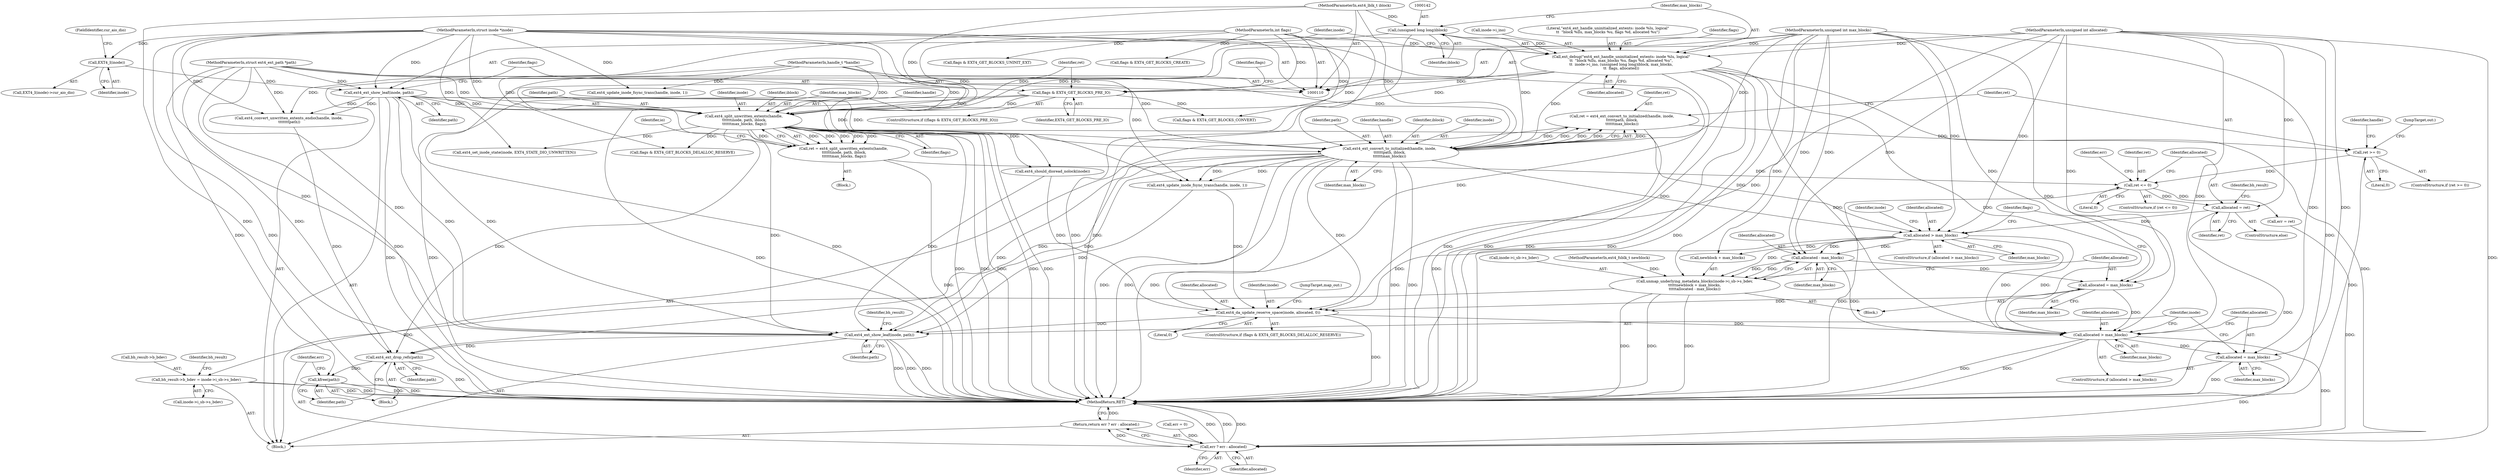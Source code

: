 digraph "0_linux_744692dc059845b2a3022119871846e74d4f6e11_0@API" {
"1000262" [label="(Call,allocated - max_blocks)"];
"1000249" [label="(Call,allocated > max_blocks)"];
"1000243" [label="(Call,allocated = ret)"];
"1000234" [label="(Call,ret <= 0)"];
"1000225" [label="(Call,ret >= 0)"];
"1000216" [label="(Call,ret = ext4_ext_convert_to_initialized(handle, inode,\n\t\t\t\t\t\tpath, iblock,\n\t\t\t\t\t\tmax_blocks))"];
"1000218" [label="(Call,ext4_ext_convert_to_initialized(handle, inode,\n\t\t\t\t\t\tpath, iblock,\n\t\t\t\t\t\tmax_blocks))"];
"1000111" [label="(MethodParameterIn,handle_t *handle)"];
"1000147" [label="(Call,ext4_ext_show_leaf(inode, path))"];
"1000133" [label="(Call,EXT4_I(inode))"];
"1000112" [label="(MethodParameterIn,struct inode *inode)"];
"1000115" [label="(MethodParameterIn,struct ext4_ext_path *path)"];
"1000141" [label="(Call,(unsigned long long)iblock)"];
"1000113" [label="(MethodParameterIn,ext4_lblk_t iblock)"];
"1000136" [label="(Call,ext_debug(\"ext4_ext_handle_uninitialized_extents: inode %lu, logical\"\n\t\t  \"block %llu, max_blocks %u, flags %d, allocated %u\",\n\t\t  inode->i_ino, (unsigned long long)iblock, max_blocks,\n\t\t  flags, allocated))"];
"1000114" [label="(MethodParameterIn,unsigned int max_blocks)"];
"1000116" [label="(MethodParameterIn,int flags)"];
"1000117" [label="(MethodParameterIn,unsigned int allocated)"];
"1000155" [label="(Call,ret = ext4_split_unwritten_extents(handle,\n \t\t\t\t\t\tinode, path, iblock,\n \t\t\t\t\t\tmax_blocks, flags))"];
"1000157" [label="(Call,ext4_split_unwritten_extents(handle,\n \t\t\t\t\t\tinode, path, iblock,\n \t\t\t\t\t\tmax_blocks, flags))"];
"1000151" [label="(Call,flags & EXT4_GET_BLOCKS_PRE_IO)"];
"1000253" [label="(Call,unmap_underlying_metadata_blocks(inode->i_sb->s_bdev,\n\t\t\t\t\tnewblock + max_blocks,\n\t\t\t\t\tallocated - max_blocks))"];
"1000290" [label="(Call,bh_result->b_bdev = inode->i_sb->s_bdev)"];
"1000265" [label="(Call,allocated = max_blocks)"];
"1000272" [label="(Call,ext4_da_update_reserve_space(inode, allocated, 0))"];
"1000281" [label="(Call,allocated > max_blocks)"];
"1000284" [label="(Call,allocated = max_blocks)"];
"1000313" [label="(Call,err ? err : allocated)"];
"1000312" [label="(Return,return err ? err : allocated;)"];
"1000287" [label="(Call,ext4_ext_show_leaf(inode, path))"];
"1000308" [label="(Call,ext4_ext_drop_refs(path))"];
"1000310" [label="(Call,kfree(path))"];
"1000160" [label="(Identifier,path)"];
"1000222" [label="(Identifier,iblock)"];
"1000310" [label="(Call,kfree(path))"];
"1000133" [label="(Call,EXT4_I(inode))"];
"1000273" [label="(Identifier,inode)"];
"1000216" [label="(Call,ret = ext4_ext_convert_to_initialized(handle, inode,\n\t\t\t\t\t\tpath, iblock,\n\t\t\t\t\t\tmax_blocks))"];
"1000242" [label="(ControlStructure,else)"];
"1000132" [label="(Call,EXT4_I(inode)->cur_aio_dio)"];
"1000269" [label="(Call,flags & EXT4_GET_BLOCKS_DELALLOC_RESERVE)"];
"1000315" [label="(Identifier,err)"];
"1000307" [label="(Block,)"];
"1000316" [label="(Identifier,allocated)"];
"1000287" [label="(Call,ext4_ext_show_leaf(inode, path))"];
"1000149" [label="(Identifier,path)"];
"1000226" [label="(Identifier,ret)"];
"1000225" [label="(Call,ret >= 0)"];
"1000220" [label="(Identifier,inode)"];
"1000223" [label="(Identifier,max_blocks)"];
"1000120" [label="(Block,)"];
"1000238" [label="(Call,err = ret)"];
"1000291" [label="(Call,bh_result->b_bdev)"];
"1000280" [label="(ControlStructure,if (allocated > max_blocks))"];
"1000267" [label="(Identifier,max_blocks)"];
"1000119" [label="(MethodParameterIn,ext4_fsblk_t newblock)"];
"1000266" [label="(Identifier,allocated)"];
"1000159" [label="(Identifier,inode)"];
"1000208" [label="(Call,flags & EXT4_GET_BLOCKS_CREATE)"];
"1000270" [label="(Identifier,flags)"];
"1000116" [label="(MethodParameterIn,int flags)"];
"1000236" [label="(Literal,0)"];
"1000253" [label="(Call,unmap_underlying_metadata_blocks(inode->i_sb->s_bdev,\n\t\t\t\t\tnewblock + max_blocks,\n\t\t\t\t\tallocated - max_blocks))"];
"1000251" [label="(Identifier,max_blocks)"];
"1000272" [label="(Call,ext4_da_update_reserve_space(inode, allocated, 0))"];
"1000314" [label="(Identifier,err)"];
"1000126" [label="(Call,err = 0)"];
"1000152" [label="(Identifier,flags)"];
"1000154" [label="(Block,)"];
"1000268" [label="(ControlStructure,if (flags & EXT4_GET_BLOCKS_DELALLOC_RESERVE))"];
"1000264" [label="(Identifier,max_blocks)"];
"1000111" [label="(MethodParameterIn,handle_t *handle)"];
"1000262" [label="(Call,allocated - max_blocks)"];
"1000217" [label="(Identifier,ret)"];
"1000309" [label="(Identifier,path)"];
"1000148" [label="(Identifier,inode)"];
"1000235" [label="(Identifier,ret)"];
"1000289" [label="(Identifier,path)"];
"1000256" [label="(Identifier,inode)"];
"1000283" [label="(Identifier,max_blocks)"];
"1000286" [label="(Identifier,max_blocks)"];
"1000188" [label="(Call,ext4_convert_unwritten_extents_endio(handle, inode,\n \t\t\t\t\t\t\tpath))"];
"1000156" [label="(Identifier,ret)"];
"1000284" [label="(Call,allocated = max_blocks)"];
"1000134" [label="(Identifier,inode)"];
"1000145" [label="(Identifier,flags)"];
"1000285" [label="(Identifier,allocated)"];
"1000250" [label="(Identifier,allocated)"];
"1000161" [label="(Identifier,iblock)"];
"1000249" [label="(Call,allocated > max_blocks)"];
"1000141" [label="(Call,(unsigned long long)iblock)"];
"1000239" [label="(Identifier,err)"];
"1000313" [label="(Call,err ? err : allocated)"];
"1000281" [label="(Call,allocated > max_blocks)"];
"1000218" [label="(Call,ext4_ext_convert_to_initialized(handle, inode,\n\t\t\t\t\t\tpath, iblock,\n\t\t\t\t\t\tmax_blocks))"];
"1000221" [label="(Identifier,path)"];
"1000276" [label="(JumpTarget,map_out:)"];
"1000136" [label="(Call,ext_debug(\"ext4_ext_handle_uninitialized_extents: inode %lu, logical\"\n\t\t  \"block %llu, max_blocks %u, flags %d, allocated %u\",\n\t\t  inode->i_ino, (unsigned long long)iblock, max_blocks,\n\t\t  flags, allocated))"];
"1000151" [label="(Call,flags & EXT4_GET_BLOCKS_PRE_IO)"];
"1000229" [label="(Identifier,handle)"];
"1000244" [label="(Identifier,allocated)"];
"1000233" [label="(ControlStructure,if (ret <= 0))"];
"1000153" [label="(Identifier,EXT4_GET_BLOCKS_PRE_IO)"];
"1000219" [label="(Identifier,handle)"];
"1000274" [label="(Identifier,allocated)"];
"1000232" [label="(JumpTarget,out:)"];
"1000162" [label="(Identifier,max_blocks)"];
"1000265" [label="(Call,allocated = max_blocks)"];
"1000202" [label="(Call,flags & EXT4_GET_BLOCKS_UNINIT_EXT)"];
"1000275" [label="(Literal,0)"];
"1000150" [label="(ControlStructure,if ((flags & EXT4_GET_BLOCKS_PRE_IO)))"];
"1000245" [label="(Identifier,ret)"];
"1000143" [label="(Identifier,iblock)"];
"1000308" [label="(Call,ext4_ext_drop_refs(path))"];
"1000224" [label="(ControlStructure,if (ret >= 0))"];
"1000290" [label="(Call,bh_result->b_bdev = inode->i_sb->s_bdev)"];
"1000172" [label="(Call,ext4_set_inode_state(inode, EXT4_STATE_DIO_UNWRITTEN))"];
"1000144" [label="(Identifier,max_blocks)"];
"1000317" [label="(MethodReturn,RET)"];
"1000182" [label="(Call,flags & EXT4_GET_BLOCKS_CONVERT)"];
"1000117" [label="(MethodParameterIn,unsigned int allocated)"];
"1000114" [label="(MethodParameterIn,unsigned int max_blocks)"];
"1000183" [label="(Identifier,flags)"];
"1000247" [label="(Identifier,bh_result)"];
"1000138" [label="(Call,inode->i_ino)"];
"1000234" [label="(Call,ret <= 0)"];
"1000163" [label="(Identifier,flags)"];
"1000294" [label="(Call,inode->i_sb->s_bdev)"];
"1000248" [label="(ControlStructure,if (allocated > max_blocks))"];
"1000263" [label="(Identifier,allocated)"];
"1000113" [label="(MethodParameterIn,ext4_lblk_t iblock)"];
"1000292" [label="(Identifier,bh_result)"];
"1000137" [label="(Literal,\"ext4_ext_handle_uninitialized_extents: inode %lu, logical\"\n\t\t  \"block %llu, max_blocks %u, flags %d, allocated %u\")"];
"1000158" [label="(Identifier,handle)"];
"1000254" [label="(Call,inode->i_sb->s_bdev)"];
"1000312" [label="(Return,return err ? err : allocated;)"];
"1000196" [label="(Call,ext4_update_inode_fsync_trans(handle, inode, 1))"];
"1000282" [label="(Identifier,allocated)"];
"1000157" [label="(Call,ext4_split_unwritten_extents(handle,\n \t\t\t\t\t\tinode, path, iblock,\n \t\t\t\t\t\tmax_blocks, flags))"];
"1000228" [label="(Call,ext4_update_inode_fsync_trans(handle, inode, 1))"];
"1000176" [label="(Call,ext4_should_dioread_nolock(inode))"];
"1000252" [label="(Block,)"];
"1000227" [label="(Literal,0)"];
"1000311" [label="(Identifier,path)"];
"1000146" [label="(Identifier,allocated)"];
"1000259" [label="(Call,newblock + max_blocks)"];
"1000115" [label="(MethodParameterIn,struct ext4_ext_path *path)"];
"1000147" [label="(Call,ext4_ext_show_leaf(inode, path))"];
"1000288" [label="(Identifier,inode)"];
"1000155" [label="(Call,ret = ext4_split_unwritten_extents(handle,\n \t\t\t\t\t\tinode, path, iblock,\n \t\t\t\t\t\tmax_blocks, flags))"];
"1000112" [label="(MethodParameterIn,struct inode *inode)"];
"1000135" [label="(FieldIdentifier,cur_aio_dio)"];
"1000165" [label="(Identifier,io)"];
"1000301" [label="(Identifier,bh_result)"];
"1000243" [label="(Call,allocated = ret)"];
"1000262" -> "1000253"  [label="AST: "];
"1000262" -> "1000264"  [label="CFG: "];
"1000263" -> "1000262"  [label="AST: "];
"1000264" -> "1000262"  [label="AST: "];
"1000253" -> "1000262"  [label="CFG: "];
"1000262" -> "1000253"  [label="DDG: "];
"1000262" -> "1000253"  [label="DDG: "];
"1000249" -> "1000262"  [label="DDG: "];
"1000249" -> "1000262"  [label="DDG: "];
"1000117" -> "1000262"  [label="DDG: "];
"1000114" -> "1000262"  [label="DDG: "];
"1000262" -> "1000265"  [label="DDG: "];
"1000262" -> "1000281"  [label="DDG: "];
"1000249" -> "1000248"  [label="AST: "];
"1000249" -> "1000251"  [label="CFG: "];
"1000250" -> "1000249"  [label="AST: "];
"1000251" -> "1000249"  [label="AST: "];
"1000256" -> "1000249"  [label="CFG: "];
"1000270" -> "1000249"  [label="CFG: "];
"1000243" -> "1000249"  [label="DDG: "];
"1000117" -> "1000249"  [label="DDG: "];
"1000218" -> "1000249"  [label="DDG: "];
"1000157" -> "1000249"  [label="DDG: "];
"1000114" -> "1000249"  [label="DDG: "];
"1000249" -> "1000253"  [label="DDG: "];
"1000249" -> "1000259"  [label="DDG: "];
"1000249" -> "1000272"  [label="DDG: "];
"1000249" -> "1000281"  [label="DDG: "];
"1000249" -> "1000281"  [label="DDG: "];
"1000243" -> "1000242"  [label="AST: "];
"1000243" -> "1000245"  [label="CFG: "];
"1000244" -> "1000243"  [label="AST: "];
"1000245" -> "1000243"  [label="AST: "];
"1000247" -> "1000243"  [label="CFG: "];
"1000243" -> "1000317"  [label="DDG: "];
"1000234" -> "1000243"  [label="DDG: "];
"1000117" -> "1000243"  [label="DDG: "];
"1000234" -> "1000233"  [label="AST: "];
"1000234" -> "1000236"  [label="CFG: "];
"1000235" -> "1000234"  [label="AST: "];
"1000236" -> "1000234"  [label="AST: "];
"1000239" -> "1000234"  [label="CFG: "];
"1000244" -> "1000234"  [label="CFG: "];
"1000234" -> "1000317"  [label="DDG: "];
"1000225" -> "1000234"  [label="DDG: "];
"1000155" -> "1000234"  [label="DDG: "];
"1000234" -> "1000238"  [label="DDG: "];
"1000225" -> "1000224"  [label="AST: "];
"1000225" -> "1000227"  [label="CFG: "];
"1000226" -> "1000225"  [label="AST: "];
"1000227" -> "1000225"  [label="AST: "];
"1000229" -> "1000225"  [label="CFG: "];
"1000232" -> "1000225"  [label="CFG: "];
"1000225" -> "1000317"  [label="DDG: "];
"1000216" -> "1000225"  [label="DDG: "];
"1000216" -> "1000120"  [label="AST: "];
"1000216" -> "1000218"  [label="CFG: "];
"1000217" -> "1000216"  [label="AST: "];
"1000218" -> "1000216"  [label="AST: "];
"1000226" -> "1000216"  [label="CFG: "];
"1000216" -> "1000317"  [label="DDG: "];
"1000218" -> "1000216"  [label="DDG: "];
"1000218" -> "1000216"  [label="DDG: "];
"1000218" -> "1000216"  [label="DDG: "];
"1000218" -> "1000216"  [label="DDG: "];
"1000218" -> "1000216"  [label="DDG: "];
"1000218" -> "1000223"  [label="CFG: "];
"1000219" -> "1000218"  [label="AST: "];
"1000220" -> "1000218"  [label="AST: "];
"1000221" -> "1000218"  [label="AST: "];
"1000222" -> "1000218"  [label="AST: "];
"1000223" -> "1000218"  [label="AST: "];
"1000218" -> "1000317"  [label="DDG: "];
"1000218" -> "1000317"  [label="DDG: "];
"1000218" -> "1000317"  [label="DDG: "];
"1000218" -> "1000317"  [label="DDG: "];
"1000218" -> "1000317"  [label="DDG: "];
"1000111" -> "1000218"  [label="DDG: "];
"1000147" -> "1000218"  [label="DDG: "];
"1000147" -> "1000218"  [label="DDG: "];
"1000112" -> "1000218"  [label="DDG: "];
"1000115" -> "1000218"  [label="DDG: "];
"1000141" -> "1000218"  [label="DDG: "];
"1000113" -> "1000218"  [label="DDG: "];
"1000136" -> "1000218"  [label="DDG: "];
"1000114" -> "1000218"  [label="DDG: "];
"1000218" -> "1000228"  [label="DDG: "];
"1000218" -> "1000228"  [label="DDG: "];
"1000218" -> "1000272"  [label="DDG: "];
"1000218" -> "1000287"  [label="DDG: "];
"1000218" -> "1000287"  [label="DDG: "];
"1000218" -> "1000308"  [label="DDG: "];
"1000111" -> "1000110"  [label="AST: "];
"1000111" -> "1000317"  [label="DDG: "];
"1000111" -> "1000157"  [label="DDG: "];
"1000111" -> "1000188"  [label="DDG: "];
"1000111" -> "1000196"  [label="DDG: "];
"1000111" -> "1000228"  [label="DDG: "];
"1000147" -> "1000120"  [label="AST: "];
"1000147" -> "1000149"  [label="CFG: "];
"1000148" -> "1000147"  [label="AST: "];
"1000149" -> "1000147"  [label="AST: "];
"1000152" -> "1000147"  [label="CFG: "];
"1000147" -> "1000317"  [label="DDG: "];
"1000133" -> "1000147"  [label="DDG: "];
"1000112" -> "1000147"  [label="DDG: "];
"1000115" -> "1000147"  [label="DDG: "];
"1000147" -> "1000157"  [label="DDG: "];
"1000147" -> "1000157"  [label="DDG: "];
"1000147" -> "1000188"  [label="DDG: "];
"1000147" -> "1000188"  [label="DDG: "];
"1000147" -> "1000287"  [label="DDG: "];
"1000147" -> "1000287"  [label="DDG: "];
"1000133" -> "1000132"  [label="AST: "];
"1000133" -> "1000134"  [label="CFG: "];
"1000134" -> "1000133"  [label="AST: "];
"1000135" -> "1000133"  [label="CFG: "];
"1000112" -> "1000133"  [label="DDG: "];
"1000112" -> "1000110"  [label="AST: "];
"1000112" -> "1000317"  [label="DDG: "];
"1000112" -> "1000157"  [label="DDG: "];
"1000112" -> "1000172"  [label="DDG: "];
"1000112" -> "1000176"  [label="DDG: "];
"1000112" -> "1000188"  [label="DDG: "];
"1000112" -> "1000196"  [label="DDG: "];
"1000112" -> "1000228"  [label="DDG: "];
"1000112" -> "1000272"  [label="DDG: "];
"1000112" -> "1000287"  [label="DDG: "];
"1000115" -> "1000110"  [label="AST: "];
"1000115" -> "1000317"  [label="DDG: "];
"1000115" -> "1000157"  [label="DDG: "];
"1000115" -> "1000188"  [label="DDG: "];
"1000115" -> "1000287"  [label="DDG: "];
"1000115" -> "1000308"  [label="DDG: "];
"1000115" -> "1000310"  [label="DDG: "];
"1000141" -> "1000136"  [label="AST: "];
"1000141" -> "1000143"  [label="CFG: "];
"1000142" -> "1000141"  [label="AST: "];
"1000143" -> "1000141"  [label="AST: "];
"1000144" -> "1000141"  [label="CFG: "];
"1000141" -> "1000317"  [label="DDG: "];
"1000141" -> "1000136"  [label="DDG: "];
"1000113" -> "1000141"  [label="DDG: "];
"1000141" -> "1000157"  [label="DDG: "];
"1000113" -> "1000110"  [label="AST: "];
"1000113" -> "1000317"  [label="DDG: "];
"1000113" -> "1000157"  [label="DDG: "];
"1000136" -> "1000120"  [label="AST: "];
"1000136" -> "1000146"  [label="CFG: "];
"1000137" -> "1000136"  [label="AST: "];
"1000138" -> "1000136"  [label="AST: "];
"1000144" -> "1000136"  [label="AST: "];
"1000145" -> "1000136"  [label="AST: "];
"1000146" -> "1000136"  [label="AST: "];
"1000148" -> "1000136"  [label="CFG: "];
"1000136" -> "1000317"  [label="DDG: "];
"1000136" -> "1000317"  [label="DDG: "];
"1000136" -> "1000317"  [label="DDG: "];
"1000136" -> "1000317"  [label="DDG: "];
"1000114" -> "1000136"  [label="DDG: "];
"1000116" -> "1000136"  [label="DDG: "];
"1000117" -> "1000136"  [label="DDG: "];
"1000136" -> "1000151"  [label="DDG: "];
"1000136" -> "1000157"  [label="DDG: "];
"1000136" -> "1000281"  [label="DDG: "];
"1000136" -> "1000281"  [label="DDG: "];
"1000136" -> "1000313"  [label="DDG: "];
"1000114" -> "1000110"  [label="AST: "];
"1000114" -> "1000317"  [label="DDG: "];
"1000114" -> "1000157"  [label="DDG: "];
"1000114" -> "1000253"  [label="DDG: "];
"1000114" -> "1000259"  [label="DDG: "];
"1000114" -> "1000265"  [label="DDG: "];
"1000114" -> "1000281"  [label="DDG: "];
"1000114" -> "1000284"  [label="DDG: "];
"1000116" -> "1000110"  [label="AST: "];
"1000116" -> "1000317"  [label="DDG: "];
"1000116" -> "1000151"  [label="DDG: "];
"1000116" -> "1000157"  [label="DDG: "];
"1000116" -> "1000182"  [label="DDG: "];
"1000116" -> "1000202"  [label="DDG: "];
"1000116" -> "1000208"  [label="DDG: "];
"1000116" -> "1000269"  [label="DDG: "];
"1000117" -> "1000110"  [label="AST: "];
"1000117" -> "1000317"  [label="DDG: "];
"1000117" -> "1000265"  [label="DDG: "];
"1000117" -> "1000272"  [label="DDG: "];
"1000117" -> "1000281"  [label="DDG: "];
"1000117" -> "1000284"  [label="DDG: "];
"1000117" -> "1000313"  [label="DDG: "];
"1000155" -> "1000154"  [label="AST: "];
"1000155" -> "1000157"  [label="CFG: "];
"1000156" -> "1000155"  [label="AST: "];
"1000157" -> "1000155"  [label="AST: "];
"1000165" -> "1000155"  [label="CFG: "];
"1000155" -> "1000317"  [label="DDG: "];
"1000157" -> "1000155"  [label="DDG: "];
"1000157" -> "1000155"  [label="DDG: "];
"1000157" -> "1000155"  [label="DDG: "];
"1000157" -> "1000155"  [label="DDG: "];
"1000157" -> "1000155"  [label="DDG: "];
"1000157" -> "1000155"  [label="DDG: "];
"1000157" -> "1000163"  [label="CFG: "];
"1000158" -> "1000157"  [label="AST: "];
"1000159" -> "1000157"  [label="AST: "];
"1000160" -> "1000157"  [label="AST: "];
"1000161" -> "1000157"  [label="AST: "];
"1000162" -> "1000157"  [label="AST: "];
"1000163" -> "1000157"  [label="AST: "];
"1000157" -> "1000317"  [label="DDG: "];
"1000157" -> "1000317"  [label="DDG: "];
"1000157" -> "1000317"  [label="DDG: "];
"1000157" -> "1000317"  [label="DDG: "];
"1000157" -> "1000317"  [label="DDG: "];
"1000151" -> "1000157"  [label="DDG: "];
"1000157" -> "1000172"  [label="DDG: "];
"1000157" -> "1000176"  [label="DDG: "];
"1000157" -> "1000269"  [label="DDG: "];
"1000157" -> "1000287"  [label="DDG: "];
"1000157" -> "1000308"  [label="DDG: "];
"1000151" -> "1000150"  [label="AST: "];
"1000151" -> "1000153"  [label="CFG: "];
"1000152" -> "1000151"  [label="AST: "];
"1000153" -> "1000151"  [label="AST: "];
"1000156" -> "1000151"  [label="CFG: "];
"1000183" -> "1000151"  [label="CFG: "];
"1000151" -> "1000317"  [label="DDG: "];
"1000151" -> "1000317"  [label="DDG: "];
"1000151" -> "1000182"  [label="DDG: "];
"1000253" -> "1000252"  [label="AST: "];
"1000254" -> "1000253"  [label="AST: "];
"1000259" -> "1000253"  [label="AST: "];
"1000266" -> "1000253"  [label="CFG: "];
"1000253" -> "1000317"  [label="DDG: "];
"1000253" -> "1000317"  [label="DDG: "];
"1000253" -> "1000317"  [label="DDG: "];
"1000119" -> "1000253"  [label="DDG: "];
"1000253" -> "1000290"  [label="DDG: "];
"1000290" -> "1000120"  [label="AST: "];
"1000290" -> "1000294"  [label="CFG: "];
"1000291" -> "1000290"  [label="AST: "];
"1000294" -> "1000290"  [label="AST: "];
"1000301" -> "1000290"  [label="CFG: "];
"1000290" -> "1000317"  [label="DDG: "];
"1000290" -> "1000317"  [label="DDG: "];
"1000265" -> "1000252"  [label="AST: "];
"1000265" -> "1000267"  [label="CFG: "];
"1000266" -> "1000265"  [label="AST: "];
"1000267" -> "1000265"  [label="AST: "];
"1000270" -> "1000265"  [label="CFG: "];
"1000265" -> "1000272"  [label="DDG: "];
"1000265" -> "1000281"  [label="DDG: "];
"1000272" -> "1000268"  [label="AST: "];
"1000272" -> "1000275"  [label="CFG: "];
"1000273" -> "1000272"  [label="AST: "];
"1000274" -> "1000272"  [label="AST: "];
"1000275" -> "1000272"  [label="AST: "];
"1000276" -> "1000272"  [label="CFG: "];
"1000272" -> "1000317"  [label="DDG: "];
"1000176" -> "1000272"  [label="DDG: "];
"1000228" -> "1000272"  [label="DDG: "];
"1000272" -> "1000281"  [label="DDG: "];
"1000272" -> "1000287"  [label="DDG: "];
"1000281" -> "1000280"  [label="AST: "];
"1000281" -> "1000283"  [label="CFG: "];
"1000282" -> "1000281"  [label="AST: "];
"1000283" -> "1000281"  [label="AST: "];
"1000285" -> "1000281"  [label="CFG: "];
"1000288" -> "1000281"  [label="CFG: "];
"1000281" -> "1000317"  [label="DDG: "];
"1000281" -> "1000317"  [label="DDG: "];
"1000281" -> "1000284"  [label="DDG: "];
"1000281" -> "1000313"  [label="DDG: "];
"1000284" -> "1000280"  [label="AST: "];
"1000284" -> "1000286"  [label="CFG: "];
"1000285" -> "1000284"  [label="AST: "];
"1000286" -> "1000284"  [label="AST: "];
"1000288" -> "1000284"  [label="CFG: "];
"1000284" -> "1000317"  [label="DDG: "];
"1000284" -> "1000313"  [label="DDG: "];
"1000313" -> "1000312"  [label="AST: "];
"1000313" -> "1000315"  [label="CFG: "];
"1000313" -> "1000316"  [label="CFG: "];
"1000314" -> "1000313"  [label="AST: "];
"1000315" -> "1000313"  [label="AST: "];
"1000316" -> "1000313"  [label="AST: "];
"1000312" -> "1000313"  [label="CFG: "];
"1000313" -> "1000317"  [label="DDG: "];
"1000313" -> "1000317"  [label="DDG: "];
"1000313" -> "1000317"  [label="DDG: "];
"1000313" -> "1000312"  [label="DDG: "];
"1000238" -> "1000313"  [label="DDG: "];
"1000126" -> "1000313"  [label="DDG: "];
"1000312" -> "1000120"  [label="AST: "];
"1000317" -> "1000312"  [label="CFG: "];
"1000312" -> "1000317"  [label="DDG: "];
"1000287" -> "1000120"  [label="AST: "];
"1000287" -> "1000289"  [label="CFG: "];
"1000288" -> "1000287"  [label="AST: "];
"1000289" -> "1000287"  [label="AST: "];
"1000292" -> "1000287"  [label="CFG: "];
"1000287" -> "1000317"  [label="DDG: "];
"1000287" -> "1000317"  [label="DDG: "];
"1000287" -> "1000317"  [label="DDG: "];
"1000176" -> "1000287"  [label="DDG: "];
"1000228" -> "1000287"  [label="DDG: "];
"1000287" -> "1000308"  [label="DDG: "];
"1000308" -> "1000307"  [label="AST: "];
"1000308" -> "1000309"  [label="CFG: "];
"1000309" -> "1000308"  [label="AST: "];
"1000311" -> "1000308"  [label="CFG: "];
"1000308" -> "1000317"  [label="DDG: "];
"1000188" -> "1000308"  [label="DDG: "];
"1000308" -> "1000310"  [label="DDG: "];
"1000310" -> "1000307"  [label="AST: "];
"1000310" -> "1000311"  [label="CFG: "];
"1000311" -> "1000310"  [label="AST: "];
"1000314" -> "1000310"  [label="CFG: "];
"1000310" -> "1000317"  [label="DDG: "];
"1000310" -> "1000317"  [label="DDG: "];
}
